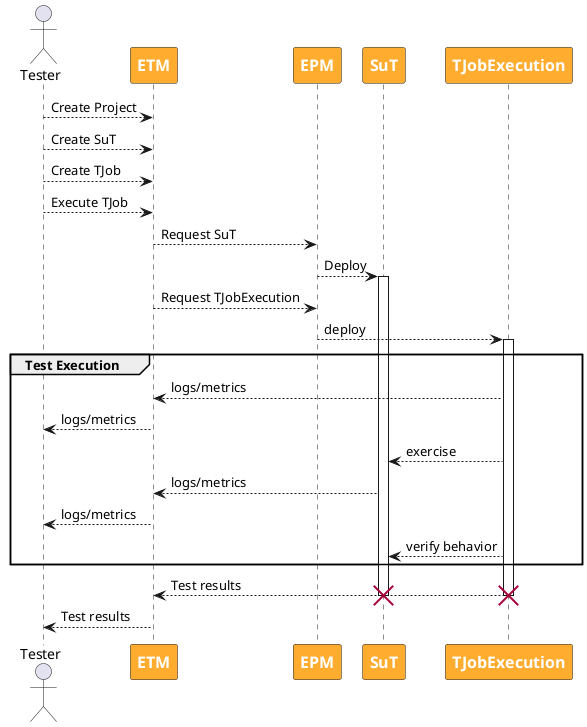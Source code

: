 @startuml

skinparam participant {
    FontSize 16
    FontStyle bold
    FontColor white
    BackgroundColor #ffac2f
    ArrowFontColor #333333
    ArrowThickness 2
}

' Participants

actor Tester
participant ETM
participant EPM
participant SuT
participant TJobExecution

' Relations

Tester --> ETM: Create Project
Tester --> ETM: Create SuT
Tester --> ETM: Create TJob

Tester --> ETM: Execute TJob
ETM --> EPM: Request SuT
EPM --> SuT: Deploy
activate SuT

ETM --> EPM: Request TJobExecution
EPM --> TJobExecution: deploy
activate TJobExecution

group Test Execution
    TJobExecution --> ETM: logs/metrics
    ETM --> Tester: logs/metrics
    TJobExecution --> SuT: exercise

    SuT --> ETM: logs/metrics
    ETM --> Tester: logs/metrics

    TJobExecution --> SuT: verify behavior
end

TJobExecution --> ETM: Test results
destroy TJobExecution
destroy SuT
ETM --> Tester: Test results



@enduml